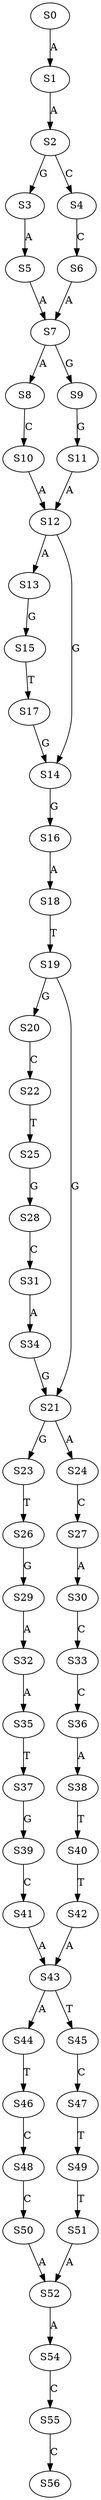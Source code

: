 strict digraph  {
	S0 -> S1 [ label = A ];
	S1 -> S2 [ label = A ];
	S2 -> S3 [ label = G ];
	S2 -> S4 [ label = C ];
	S3 -> S5 [ label = A ];
	S4 -> S6 [ label = C ];
	S5 -> S7 [ label = A ];
	S6 -> S7 [ label = A ];
	S7 -> S8 [ label = A ];
	S7 -> S9 [ label = G ];
	S8 -> S10 [ label = C ];
	S9 -> S11 [ label = G ];
	S10 -> S12 [ label = A ];
	S11 -> S12 [ label = A ];
	S12 -> S13 [ label = A ];
	S12 -> S14 [ label = G ];
	S13 -> S15 [ label = G ];
	S14 -> S16 [ label = G ];
	S15 -> S17 [ label = T ];
	S16 -> S18 [ label = A ];
	S17 -> S14 [ label = G ];
	S18 -> S19 [ label = T ];
	S19 -> S20 [ label = G ];
	S19 -> S21 [ label = G ];
	S20 -> S22 [ label = C ];
	S21 -> S23 [ label = G ];
	S21 -> S24 [ label = A ];
	S22 -> S25 [ label = T ];
	S23 -> S26 [ label = T ];
	S24 -> S27 [ label = C ];
	S25 -> S28 [ label = G ];
	S26 -> S29 [ label = G ];
	S27 -> S30 [ label = A ];
	S28 -> S31 [ label = C ];
	S29 -> S32 [ label = A ];
	S30 -> S33 [ label = C ];
	S31 -> S34 [ label = A ];
	S32 -> S35 [ label = A ];
	S33 -> S36 [ label = C ];
	S34 -> S21 [ label = G ];
	S35 -> S37 [ label = T ];
	S36 -> S38 [ label = A ];
	S37 -> S39 [ label = G ];
	S38 -> S40 [ label = T ];
	S39 -> S41 [ label = C ];
	S40 -> S42 [ label = T ];
	S41 -> S43 [ label = A ];
	S42 -> S43 [ label = A ];
	S43 -> S44 [ label = A ];
	S43 -> S45 [ label = T ];
	S44 -> S46 [ label = T ];
	S45 -> S47 [ label = C ];
	S46 -> S48 [ label = C ];
	S47 -> S49 [ label = T ];
	S48 -> S50 [ label = C ];
	S49 -> S51 [ label = T ];
	S50 -> S52 [ label = A ];
	S51 -> S52 [ label = A ];
	S52 -> S54 [ label = A ];
	S54 -> S55 [ label = C ];
	S55 -> S56 [ label = C ];
}
